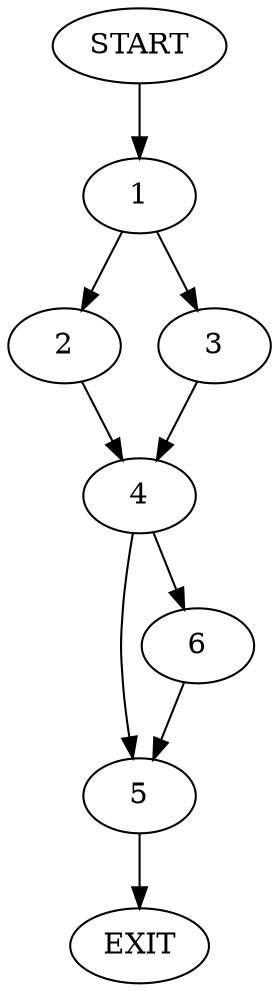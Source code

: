 digraph {
0 [label="START"];
1;
2;
3;
4;
5;
6;
7 [label="EXIT"];
0 -> 1;
1 -> 2;
1 -> 3;
2 -> 4;
3 -> 4;
4 -> 5;
4 -> 6;
6 -> 5;
5 -> 7;
}
